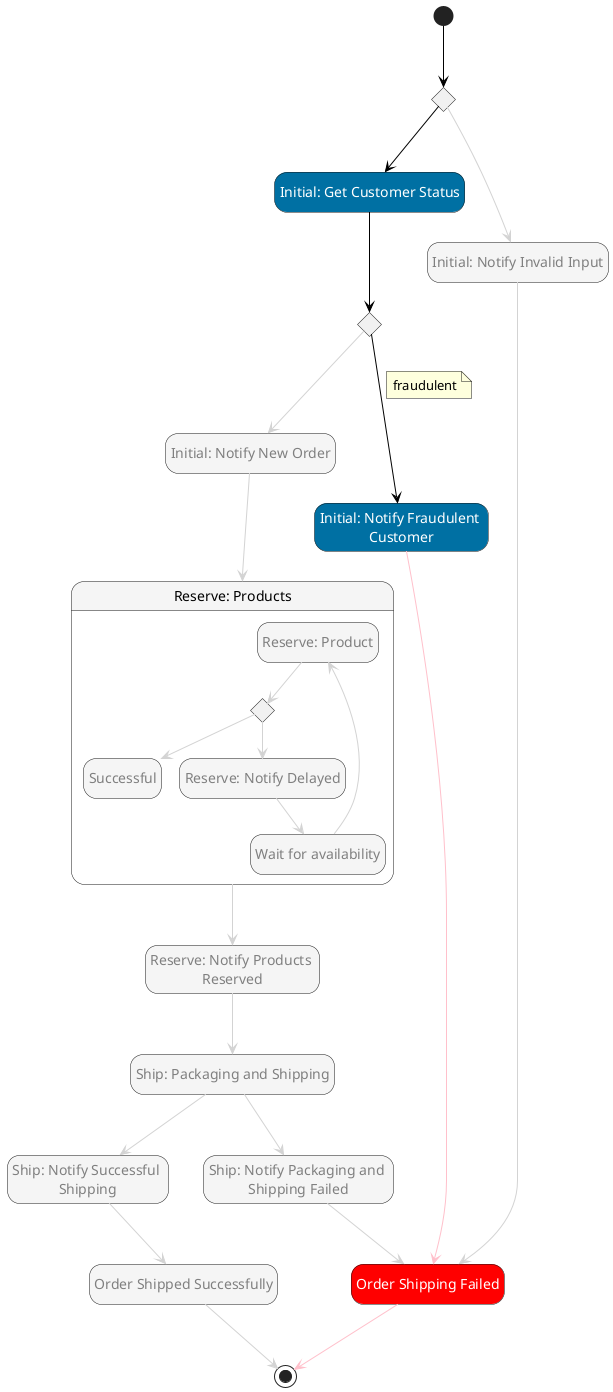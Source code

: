 @startuml
hide empty description
skinparam ArrowColor #black
skinparam state {

    BackgroundColor<<Choice>> #whitesmoke
    FontColor<<Choice>> automatic

    BackgroundColor<<aslFail>> #red
    FontColor<<aslFail>> automatic

    BackgroundColor<<aslMap>> #whitesmoke

    BackgroundColor<<aslSucceed>> #green
    FontColor<<aslSucceed>> automatic

    BackgroundColor<<aslTask>> #lightblue
    FontColor<<aslTask>> automatic

    BackgroundColor<<aslWait>> #whitesmoke
    FontColor<<aslWait>> automatic
    BackgroundColor<<Compensate>> #orange
    FontColor<<CustomStyle0>> automatic
    BackgroundColor<<CustomStyle0>> #gray
    FontColor<<CustomStyle1>> automatic
    BackgroundColor<<CustomStyle1>> #0070a3
    FontColor<<CustomStyle2>> automatic
    BackgroundColor<<CustomStyle2>> #gray
    FontColor<<CustomStyle3>> automatic
    BackgroundColor<<CustomStyle3>> #0070a3
    FontColor<<CustomStyle4>> automatic
    BackgroundColor<<CustomStyle4>> #red
    FontColor<<CustomStyle5>> gray
    BackgroundColor<<CustomStyle5>> #whitesmoke
}
state "Initial: Validate Input" as state1<<Choice>>
state "Initial: Get Customer Status" as state2<<CustomStyle1>>
state "Do Fraud Check" as state3<<Choice>>
state "Initial: Notify New Order" as state4<<CustomStyle5>>
state "Reserve: Products" as state5<<aslMap>> {
state "Reserve: Product" as state14<<CustomStyle5>>
state "Choice" as state15<<Choice>>
state "Successful" as state16<<CustomStyle5>>
state "Reserve: Notify Delayed" as state17<<CustomStyle5>>
state "Wait for availability" as state18<<CustomStyle5>>
}
state "Reserve: Notify Products \nReserved" as state6<<CustomStyle5>>
state "Ship: Packaging and Shipping" as state7<<CustomStyle5>>
state "Ship: Notify Successful \nShipping" as state8<<CustomStyle5>>
state "Ship: Notify Packaging and \nShipping Failed" as state9<<CustomStyle5>>
state "Initial: Notify Fraudulent \nCustomer" as state10<<CustomStyle3>>
state "Order Shipping Failed" as state11<<CustomStyle4>>
state "Order Shipped Successfully" as state12<<CustomStyle5>>
state "Initial: Notify Invalid Input" as state13<<CustomStyle5>>
[*] --> state1
state1 -[#lightgray]-> state13
state1 --> state2
state2 --> state3
state3 --> state10
note on link
fraudulent
end note
state3 -[#lightgray]-> state4
state4 -[#lightgray]-> state5
state5 -[#lightgray]-> state6
state6 -[#lightgray]-> state7
state7 -[#lightgray]-> state8
state7 -[#lightgray]-> state9
state8 -[#lightgray]-> state12
state9 -[#lightgray]-> state11
state10 -[#pink]-> state11
state11 -[#pink]-> [*]
state12 -[#lightgray]-> [*]
state13 -[#lightgray]-> state11
state14 -[#lightgray]-> state15
state15 -[#lightgray]-> state17
state15 -[#lightgray]-> state16
state17 -[#lightgray]-> state18
state18 -[#lightgray]-> state14
@enduml
